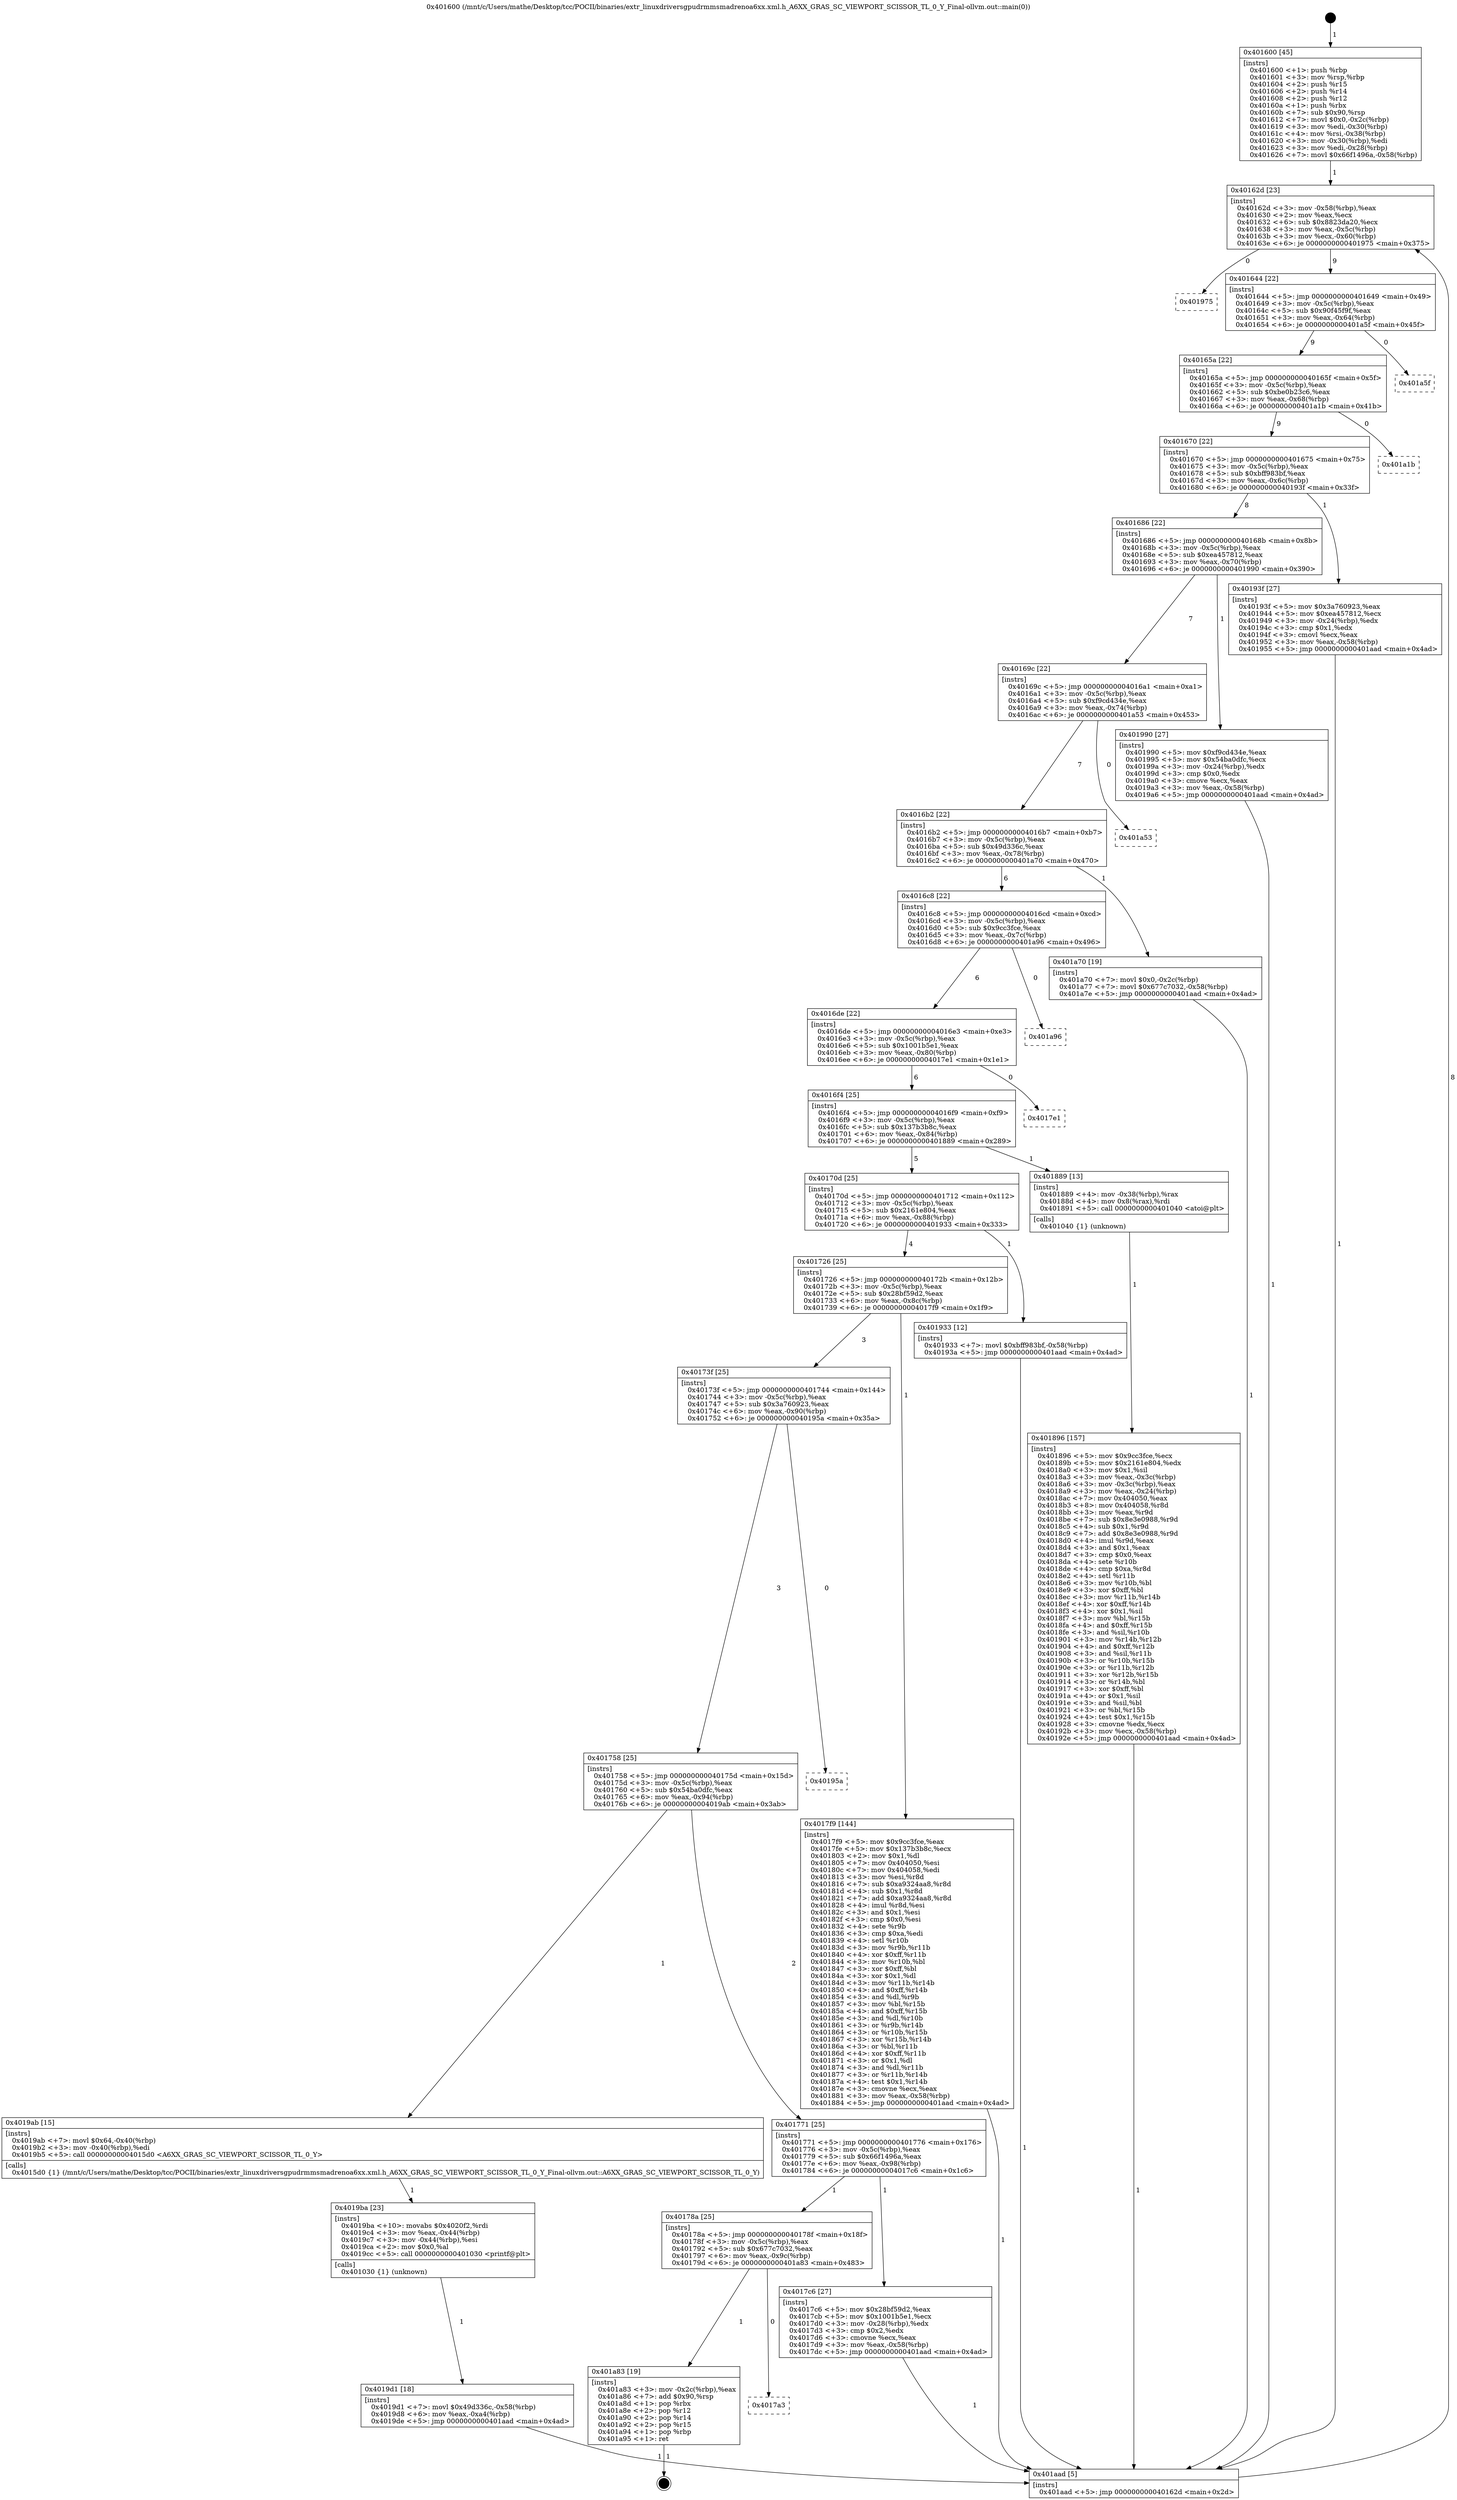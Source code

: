 digraph "0x401600" {
  label = "0x401600 (/mnt/c/Users/mathe/Desktop/tcc/POCII/binaries/extr_linuxdriversgpudrmmsmadrenoa6xx.xml.h_A6XX_GRAS_SC_VIEWPORT_SCISSOR_TL_0_Y_Final-ollvm.out::main(0))"
  labelloc = "t"
  node[shape=record]

  Entry [label="",width=0.3,height=0.3,shape=circle,fillcolor=black,style=filled]
  "0x40162d" [label="{
     0x40162d [23]\l
     | [instrs]\l
     &nbsp;&nbsp;0x40162d \<+3\>: mov -0x58(%rbp),%eax\l
     &nbsp;&nbsp;0x401630 \<+2\>: mov %eax,%ecx\l
     &nbsp;&nbsp;0x401632 \<+6\>: sub $0x8823da20,%ecx\l
     &nbsp;&nbsp;0x401638 \<+3\>: mov %eax,-0x5c(%rbp)\l
     &nbsp;&nbsp;0x40163b \<+3\>: mov %ecx,-0x60(%rbp)\l
     &nbsp;&nbsp;0x40163e \<+6\>: je 0000000000401975 \<main+0x375\>\l
  }"]
  "0x401975" [label="{
     0x401975\l
  }", style=dashed]
  "0x401644" [label="{
     0x401644 [22]\l
     | [instrs]\l
     &nbsp;&nbsp;0x401644 \<+5\>: jmp 0000000000401649 \<main+0x49\>\l
     &nbsp;&nbsp;0x401649 \<+3\>: mov -0x5c(%rbp),%eax\l
     &nbsp;&nbsp;0x40164c \<+5\>: sub $0x90f45f9f,%eax\l
     &nbsp;&nbsp;0x401651 \<+3\>: mov %eax,-0x64(%rbp)\l
     &nbsp;&nbsp;0x401654 \<+6\>: je 0000000000401a5f \<main+0x45f\>\l
  }"]
  Exit [label="",width=0.3,height=0.3,shape=circle,fillcolor=black,style=filled,peripheries=2]
  "0x401a5f" [label="{
     0x401a5f\l
  }", style=dashed]
  "0x40165a" [label="{
     0x40165a [22]\l
     | [instrs]\l
     &nbsp;&nbsp;0x40165a \<+5\>: jmp 000000000040165f \<main+0x5f\>\l
     &nbsp;&nbsp;0x40165f \<+3\>: mov -0x5c(%rbp),%eax\l
     &nbsp;&nbsp;0x401662 \<+5\>: sub $0xbe0b23c6,%eax\l
     &nbsp;&nbsp;0x401667 \<+3\>: mov %eax,-0x68(%rbp)\l
     &nbsp;&nbsp;0x40166a \<+6\>: je 0000000000401a1b \<main+0x41b\>\l
  }"]
  "0x4017a3" [label="{
     0x4017a3\l
  }", style=dashed]
  "0x401a1b" [label="{
     0x401a1b\l
  }", style=dashed]
  "0x401670" [label="{
     0x401670 [22]\l
     | [instrs]\l
     &nbsp;&nbsp;0x401670 \<+5\>: jmp 0000000000401675 \<main+0x75\>\l
     &nbsp;&nbsp;0x401675 \<+3\>: mov -0x5c(%rbp),%eax\l
     &nbsp;&nbsp;0x401678 \<+5\>: sub $0xbff983bf,%eax\l
     &nbsp;&nbsp;0x40167d \<+3\>: mov %eax,-0x6c(%rbp)\l
     &nbsp;&nbsp;0x401680 \<+6\>: je 000000000040193f \<main+0x33f\>\l
  }"]
  "0x401a83" [label="{
     0x401a83 [19]\l
     | [instrs]\l
     &nbsp;&nbsp;0x401a83 \<+3\>: mov -0x2c(%rbp),%eax\l
     &nbsp;&nbsp;0x401a86 \<+7\>: add $0x90,%rsp\l
     &nbsp;&nbsp;0x401a8d \<+1\>: pop %rbx\l
     &nbsp;&nbsp;0x401a8e \<+2\>: pop %r12\l
     &nbsp;&nbsp;0x401a90 \<+2\>: pop %r14\l
     &nbsp;&nbsp;0x401a92 \<+2\>: pop %r15\l
     &nbsp;&nbsp;0x401a94 \<+1\>: pop %rbp\l
     &nbsp;&nbsp;0x401a95 \<+1\>: ret\l
  }"]
  "0x40193f" [label="{
     0x40193f [27]\l
     | [instrs]\l
     &nbsp;&nbsp;0x40193f \<+5\>: mov $0x3a760923,%eax\l
     &nbsp;&nbsp;0x401944 \<+5\>: mov $0xea457812,%ecx\l
     &nbsp;&nbsp;0x401949 \<+3\>: mov -0x24(%rbp),%edx\l
     &nbsp;&nbsp;0x40194c \<+3\>: cmp $0x1,%edx\l
     &nbsp;&nbsp;0x40194f \<+3\>: cmovl %ecx,%eax\l
     &nbsp;&nbsp;0x401952 \<+3\>: mov %eax,-0x58(%rbp)\l
     &nbsp;&nbsp;0x401955 \<+5\>: jmp 0000000000401aad \<main+0x4ad\>\l
  }"]
  "0x401686" [label="{
     0x401686 [22]\l
     | [instrs]\l
     &nbsp;&nbsp;0x401686 \<+5\>: jmp 000000000040168b \<main+0x8b\>\l
     &nbsp;&nbsp;0x40168b \<+3\>: mov -0x5c(%rbp),%eax\l
     &nbsp;&nbsp;0x40168e \<+5\>: sub $0xea457812,%eax\l
     &nbsp;&nbsp;0x401693 \<+3\>: mov %eax,-0x70(%rbp)\l
     &nbsp;&nbsp;0x401696 \<+6\>: je 0000000000401990 \<main+0x390\>\l
  }"]
  "0x4019d1" [label="{
     0x4019d1 [18]\l
     | [instrs]\l
     &nbsp;&nbsp;0x4019d1 \<+7\>: movl $0x49d336c,-0x58(%rbp)\l
     &nbsp;&nbsp;0x4019d8 \<+6\>: mov %eax,-0xa4(%rbp)\l
     &nbsp;&nbsp;0x4019de \<+5\>: jmp 0000000000401aad \<main+0x4ad\>\l
  }"]
  "0x401990" [label="{
     0x401990 [27]\l
     | [instrs]\l
     &nbsp;&nbsp;0x401990 \<+5\>: mov $0xf9cd434e,%eax\l
     &nbsp;&nbsp;0x401995 \<+5\>: mov $0x54ba0dfc,%ecx\l
     &nbsp;&nbsp;0x40199a \<+3\>: mov -0x24(%rbp),%edx\l
     &nbsp;&nbsp;0x40199d \<+3\>: cmp $0x0,%edx\l
     &nbsp;&nbsp;0x4019a0 \<+3\>: cmove %ecx,%eax\l
     &nbsp;&nbsp;0x4019a3 \<+3\>: mov %eax,-0x58(%rbp)\l
     &nbsp;&nbsp;0x4019a6 \<+5\>: jmp 0000000000401aad \<main+0x4ad\>\l
  }"]
  "0x40169c" [label="{
     0x40169c [22]\l
     | [instrs]\l
     &nbsp;&nbsp;0x40169c \<+5\>: jmp 00000000004016a1 \<main+0xa1\>\l
     &nbsp;&nbsp;0x4016a1 \<+3\>: mov -0x5c(%rbp),%eax\l
     &nbsp;&nbsp;0x4016a4 \<+5\>: sub $0xf9cd434e,%eax\l
     &nbsp;&nbsp;0x4016a9 \<+3\>: mov %eax,-0x74(%rbp)\l
     &nbsp;&nbsp;0x4016ac \<+6\>: je 0000000000401a53 \<main+0x453\>\l
  }"]
  "0x4019ba" [label="{
     0x4019ba [23]\l
     | [instrs]\l
     &nbsp;&nbsp;0x4019ba \<+10\>: movabs $0x4020f2,%rdi\l
     &nbsp;&nbsp;0x4019c4 \<+3\>: mov %eax,-0x44(%rbp)\l
     &nbsp;&nbsp;0x4019c7 \<+3\>: mov -0x44(%rbp),%esi\l
     &nbsp;&nbsp;0x4019ca \<+2\>: mov $0x0,%al\l
     &nbsp;&nbsp;0x4019cc \<+5\>: call 0000000000401030 \<printf@plt\>\l
     | [calls]\l
     &nbsp;&nbsp;0x401030 \{1\} (unknown)\l
  }"]
  "0x401a53" [label="{
     0x401a53\l
  }", style=dashed]
  "0x4016b2" [label="{
     0x4016b2 [22]\l
     | [instrs]\l
     &nbsp;&nbsp;0x4016b2 \<+5\>: jmp 00000000004016b7 \<main+0xb7\>\l
     &nbsp;&nbsp;0x4016b7 \<+3\>: mov -0x5c(%rbp),%eax\l
     &nbsp;&nbsp;0x4016ba \<+5\>: sub $0x49d336c,%eax\l
     &nbsp;&nbsp;0x4016bf \<+3\>: mov %eax,-0x78(%rbp)\l
     &nbsp;&nbsp;0x4016c2 \<+6\>: je 0000000000401a70 \<main+0x470\>\l
  }"]
  "0x401896" [label="{
     0x401896 [157]\l
     | [instrs]\l
     &nbsp;&nbsp;0x401896 \<+5\>: mov $0x9cc3fce,%ecx\l
     &nbsp;&nbsp;0x40189b \<+5\>: mov $0x2161e804,%edx\l
     &nbsp;&nbsp;0x4018a0 \<+3\>: mov $0x1,%sil\l
     &nbsp;&nbsp;0x4018a3 \<+3\>: mov %eax,-0x3c(%rbp)\l
     &nbsp;&nbsp;0x4018a6 \<+3\>: mov -0x3c(%rbp),%eax\l
     &nbsp;&nbsp;0x4018a9 \<+3\>: mov %eax,-0x24(%rbp)\l
     &nbsp;&nbsp;0x4018ac \<+7\>: mov 0x404050,%eax\l
     &nbsp;&nbsp;0x4018b3 \<+8\>: mov 0x404058,%r8d\l
     &nbsp;&nbsp;0x4018bb \<+3\>: mov %eax,%r9d\l
     &nbsp;&nbsp;0x4018be \<+7\>: sub $0x8e3e0988,%r9d\l
     &nbsp;&nbsp;0x4018c5 \<+4\>: sub $0x1,%r9d\l
     &nbsp;&nbsp;0x4018c9 \<+7\>: add $0x8e3e0988,%r9d\l
     &nbsp;&nbsp;0x4018d0 \<+4\>: imul %r9d,%eax\l
     &nbsp;&nbsp;0x4018d4 \<+3\>: and $0x1,%eax\l
     &nbsp;&nbsp;0x4018d7 \<+3\>: cmp $0x0,%eax\l
     &nbsp;&nbsp;0x4018da \<+4\>: sete %r10b\l
     &nbsp;&nbsp;0x4018de \<+4\>: cmp $0xa,%r8d\l
     &nbsp;&nbsp;0x4018e2 \<+4\>: setl %r11b\l
     &nbsp;&nbsp;0x4018e6 \<+3\>: mov %r10b,%bl\l
     &nbsp;&nbsp;0x4018e9 \<+3\>: xor $0xff,%bl\l
     &nbsp;&nbsp;0x4018ec \<+3\>: mov %r11b,%r14b\l
     &nbsp;&nbsp;0x4018ef \<+4\>: xor $0xff,%r14b\l
     &nbsp;&nbsp;0x4018f3 \<+4\>: xor $0x1,%sil\l
     &nbsp;&nbsp;0x4018f7 \<+3\>: mov %bl,%r15b\l
     &nbsp;&nbsp;0x4018fa \<+4\>: and $0xff,%r15b\l
     &nbsp;&nbsp;0x4018fe \<+3\>: and %sil,%r10b\l
     &nbsp;&nbsp;0x401901 \<+3\>: mov %r14b,%r12b\l
     &nbsp;&nbsp;0x401904 \<+4\>: and $0xff,%r12b\l
     &nbsp;&nbsp;0x401908 \<+3\>: and %sil,%r11b\l
     &nbsp;&nbsp;0x40190b \<+3\>: or %r10b,%r15b\l
     &nbsp;&nbsp;0x40190e \<+3\>: or %r11b,%r12b\l
     &nbsp;&nbsp;0x401911 \<+3\>: xor %r12b,%r15b\l
     &nbsp;&nbsp;0x401914 \<+3\>: or %r14b,%bl\l
     &nbsp;&nbsp;0x401917 \<+3\>: xor $0xff,%bl\l
     &nbsp;&nbsp;0x40191a \<+4\>: or $0x1,%sil\l
     &nbsp;&nbsp;0x40191e \<+3\>: and %sil,%bl\l
     &nbsp;&nbsp;0x401921 \<+3\>: or %bl,%r15b\l
     &nbsp;&nbsp;0x401924 \<+4\>: test $0x1,%r15b\l
     &nbsp;&nbsp;0x401928 \<+3\>: cmovne %edx,%ecx\l
     &nbsp;&nbsp;0x40192b \<+3\>: mov %ecx,-0x58(%rbp)\l
     &nbsp;&nbsp;0x40192e \<+5\>: jmp 0000000000401aad \<main+0x4ad\>\l
  }"]
  "0x401a70" [label="{
     0x401a70 [19]\l
     | [instrs]\l
     &nbsp;&nbsp;0x401a70 \<+7\>: movl $0x0,-0x2c(%rbp)\l
     &nbsp;&nbsp;0x401a77 \<+7\>: movl $0x677c7032,-0x58(%rbp)\l
     &nbsp;&nbsp;0x401a7e \<+5\>: jmp 0000000000401aad \<main+0x4ad\>\l
  }"]
  "0x4016c8" [label="{
     0x4016c8 [22]\l
     | [instrs]\l
     &nbsp;&nbsp;0x4016c8 \<+5\>: jmp 00000000004016cd \<main+0xcd\>\l
     &nbsp;&nbsp;0x4016cd \<+3\>: mov -0x5c(%rbp),%eax\l
     &nbsp;&nbsp;0x4016d0 \<+5\>: sub $0x9cc3fce,%eax\l
     &nbsp;&nbsp;0x4016d5 \<+3\>: mov %eax,-0x7c(%rbp)\l
     &nbsp;&nbsp;0x4016d8 \<+6\>: je 0000000000401a96 \<main+0x496\>\l
  }"]
  "0x401600" [label="{
     0x401600 [45]\l
     | [instrs]\l
     &nbsp;&nbsp;0x401600 \<+1\>: push %rbp\l
     &nbsp;&nbsp;0x401601 \<+3\>: mov %rsp,%rbp\l
     &nbsp;&nbsp;0x401604 \<+2\>: push %r15\l
     &nbsp;&nbsp;0x401606 \<+2\>: push %r14\l
     &nbsp;&nbsp;0x401608 \<+2\>: push %r12\l
     &nbsp;&nbsp;0x40160a \<+1\>: push %rbx\l
     &nbsp;&nbsp;0x40160b \<+7\>: sub $0x90,%rsp\l
     &nbsp;&nbsp;0x401612 \<+7\>: movl $0x0,-0x2c(%rbp)\l
     &nbsp;&nbsp;0x401619 \<+3\>: mov %edi,-0x30(%rbp)\l
     &nbsp;&nbsp;0x40161c \<+4\>: mov %rsi,-0x38(%rbp)\l
     &nbsp;&nbsp;0x401620 \<+3\>: mov -0x30(%rbp),%edi\l
     &nbsp;&nbsp;0x401623 \<+3\>: mov %edi,-0x28(%rbp)\l
     &nbsp;&nbsp;0x401626 \<+7\>: movl $0x66f1496a,-0x58(%rbp)\l
  }"]
  "0x401a96" [label="{
     0x401a96\l
  }", style=dashed]
  "0x4016de" [label="{
     0x4016de [22]\l
     | [instrs]\l
     &nbsp;&nbsp;0x4016de \<+5\>: jmp 00000000004016e3 \<main+0xe3\>\l
     &nbsp;&nbsp;0x4016e3 \<+3\>: mov -0x5c(%rbp),%eax\l
     &nbsp;&nbsp;0x4016e6 \<+5\>: sub $0x1001b5e1,%eax\l
     &nbsp;&nbsp;0x4016eb \<+3\>: mov %eax,-0x80(%rbp)\l
     &nbsp;&nbsp;0x4016ee \<+6\>: je 00000000004017e1 \<main+0x1e1\>\l
  }"]
  "0x401aad" [label="{
     0x401aad [5]\l
     | [instrs]\l
     &nbsp;&nbsp;0x401aad \<+5\>: jmp 000000000040162d \<main+0x2d\>\l
  }"]
  "0x4017e1" [label="{
     0x4017e1\l
  }", style=dashed]
  "0x4016f4" [label="{
     0x4016f4 [25]\l
     | [instrs]\l
     &nbsp;&nbsp;0x4016f4 \<+5\>: jmp 00000000004016f9 \<main+0xf9\>\l
     &nbsp;&nbsp;0x4016f9 \<+3\>: mov -0x5c(%rbp),%eax\l
     &nbsp;&nbsp;0x4016fc \<+5\>: sub $0x137b3b8c,%eax\l
     &nbsp;&nbsp;0x401701 \<+6\>: mov %eax,-0x84(%rbp)\l
     &nbsp;&nbsp;0x401707 \<+6\>: je 0000000000401889 \<main+0x289\>\l
  }"]
  "0x40178a" [label="{
     0x40178a [25]\l
     | [instrs]\l
     &nbsp;&nbsp;0x40178a \<+5\>: jmp 000000000040178f \<main+0x18f\>\l
     &nbsp;&nbsp;0x40178f \<+3\>: mov -0x5c(%rbp),%eax\l
     &nbsp;&nbsp;0x401792 \<+5\>: sub $0x677c7032,%eax\l
     &nbsp;&nbsp;0x401797 \<+6\>: mov %eax,-0x9c(%rbp)\l
     &nbsp;&nbsp;0x40179d \<+6\>: je 0000000000401a83 \<main+0x483\>\l
  }"]
  "0x401889" [label="{
     0x401889 [13]\l
     | [instrs]\l
     &nbsp;&nbsp;0x401889 \<+4\>: mov -0x38(%rbp),%rax\l
     &nbsp;&nbsp;0x40188d \<+4\>: mov 0x8(%rax),%rdi\l
     &nbsp;&nbsp;0x401891 \<+5\>: call 0000000000401040 \<atoi@plt\>\l
     | [calls]\l
     &nbsp;&nbsp;0x401040 \{1\} (unknown)\l
  }"]
  "0x40170d" [label="{
     0x40170d [25]\l
     | [instrs]\l
     &nbsp;&nbsp;0x40170d \<+5\>: jmp 0000000000401712 \<main+0x112\>\l
     &nbsp;&nbsp;0x401712 \<+3\>: mov -0x5c(%rbp),%eax\l
     &nbsp;&nbsp;0x401715 \<+5\>: sub $0x2161e804,%eax\l
     &nbsp;&nbsp;0x40171a \<+6\>: mov %eax,-0x88(%rbp)\l
     &nbsp;&nbsp;0x401720 \<+6\>: je 0000000000401933 \<main+0x333\>\l
  }"]
  "0x4017c6" [label="{
     0x4017c6 [27]\l
     | [instrs]\l
     &nbsp;&nbsp;0x4017c6 \<+5\>: mov $0x28bf59d2,%eax\l
     &nbsp;&nbsp;0x4017cb \<+5\>: mov $0x1001b5e1,%ecx\l
     &nbsp;&nbsp;0x4017d0 \<+3\>: mov -0x28(%rbp),%edx\l
     &nbsp;&nbsp;0x4017d3 \<+3\>: cmp $0x2,%edx\l
     &nbsp;&nbsp;0x4017d6 \<+3\>: cmovne %ecx,%eax\l
     &nbsp;&nbsp;0x4017d9 \<+3\>: mov %eax,-0x58(%rbp)\l
     &nbsp;&nbsp;0x4017dc \<+5\>: jmp 0000000000401aad \<main+0x4ad\>\l
  }"]
  "0x401933" [label="{
     0x401933 [12]\l
     | [instrs]\l
     &nbsp;&nbsp;0x401933 \<+7\>: movl $0xbff983bf,-0x58(%rbp)\l
     &nbsp;&nbsp;0x40193a \<+5\>: jmp 0000000000401aad \<main+0x4ad\>\l
  }"]
  "0x401726" [label="{
     0x401726 [25]\l
     | [instrs]\l
     &nbsp;&nbsp;0x401726 \<+5\>: jmp 000000000040172b \<main+0x12b\>\l
     &nbsp;&nbsp;0x40172b \<+3\>: mov -0x5c(%rbp),%eax\l
     &nbsp;&nbsp;0x40172e \<+5\>: sub $0x28bf59d2,%eax\l
     &nbsp;&nbsp;0x401733 \<+6\>: mov %eax,-0x8c(%rbp)\l
     &nbsp;&nbsp;0x401739 \<+6\>: je 00000000004017f9 \<main+0x1f9\>\l
  }"]
  "0x401771" [label="{
     0x401771 [25]\l
     | [instrs]\l
     &nbsp;&nbsp;0x401771 \<+5\>: jmp 0000000000401776 \<main+0x176\>\l
     &nbsp;&nbsp;0x401776 \<+3\>: mov -0x5c(%rbp),%eax\l
     &nbsp;&nbsp;0x401779 \<+5\>: sub $0x66f1496a,%eax\l
     &nbsp;&nbsp;0x40177e \<+6\>: mov %eax,-0x98(%rbp)\l
     &nbsp;&nbsp;0x401784 \<+6\>: je 00000000004017c6 \<main+0x1c6\>\l
  }"]
  "0x4017f9" [label="{
     0x4017f9 [144]\l
     | [instrs]\l
     &nbsp;&nbsp;0x4017f9 \<+5\>: mov $0x9cc3fce,%eax\l
     &nbsp;&nbsp;0x4017fe \<+5\>: mov $0x137b3b8c,%ecx\l
     &nbsp;&nbsp;0x401803 \<+2\>: mov $0x1,%dl\l
     &nbsp;&nbsp;0x401805 \<+7\>: mov 0x404050,%esi\l
     &nbsp;&nbsp;0x40180c \<+7\>: mov 0x404058,%edi\l
     &nbsp;&nbsp;0x401813 \<+3\>: mov %esi,%r8d\l
     &nbsp;&nbsp;0x401816 \<+7\>: sub $0xa9324aa8,%r8d\l
     &nbsp;&nbsp;0x40181d \<+4\>: sub $0x1,%r8d\l
     &nbsp;&nbsp;0x401821 \<+7\>: add $0xa9324aa8,%r8d\l
     &nbsp;&nbsp;0x401828 \<+4\>: imul %r8d,%esi\l
     &nbsp;&nbsp;0x40182c \<+3\>: and $0x1,%esi\l
     &nbsp;&nbsp;0x40182f \<+3\>: cmp $0x0,%esi\l
     &nbsp;&nbsp;0x401832 \<+4\>: sete %r9b\l
     &nbsp;&nbsp;0x401836 \<+3\>: cmp $0xa,%edi\l
     &nbsp;&nbsp;0x401839 \<+4\>: setl %r10b\l
     &nbsp;&nbsp;0x40183d \<+3\>: mov %r9b,%r11b\l
     &nbsp;&nbsp;0x401840 \<+4\>: xor $0xff,%r11b\l
     &nbsp;&nbsp;0x401844 \<+3\>: mov %r10b,%bl\l
     &nbsp;&nbsp;0x401847 \<+3\>: xor $0xff,%bl\l
     &nbsp;&nbsp;0x40184a \<+3\>: xor $0x1,%dl\l
     &nbsp;&nbsp;0x40184d \<+3\>: mov %r11b,%r14b\l
     &nbsp;&nbsp;0x401850 \<+4\>: and $0xff,%r14b\l
     &nbsp;&nbsp;0x401854 \<+3\>: and %dl,%r9b\l
     &nbsp;&nbsp;0x401857 \<+3\>: mov %bl,%r15b\l
     &nbsp;&nbsp;0x40185a \<+4\>: and $0xff,%r15b\l
     &nbsp;&nbsp;0x40185e \<+3\>: and %dl,%r10b\l
     &nbsp;&nbsp;0x401861 \<+3\>: or %r9b,%r14b\l
     &nbsp;&nbsp;0x401864 \<+3\>: or %r10b,%r15b\l
     &nbsp;&nbsp;0x401867 \<+3\>: xor %r15b,%r14b\l
     &nbsp;&nbsp;0x40186a \<+3\>: or %bl,%r11b\l
     &nbsp;&nbsp;0x40186d \<+4\>: xor $0xff,%r11b\l
     &nbsp;&nbsp;0x401871 \<+3\>: or $0x1,%dl\l
     &nbsp;&nbsp;0x401874 \<+3\>: and %dl,%r11b\l
     &nbsp;&nbsp;0x401877 \<+3\>: or %r11b,%r14b\l
     &nbsp;&nbsp;0x40187a \<+4\>: test $0x1,%r14b\l
     &nbsp;&nbsp;0x40187e \<+3\>: cmovne %ecx,%eax\l
     &nbsp;&nbsp;0x401881 \<+3\>: mov %eax,-0x58(%rbp)\l
     &nbsp;&nbsp;0x401884 \<+5\>: jmp 0000000000401aad \<main+0x4ad\>\l
  }"]
  "0x40173f" [label="{
     0x40173f [25]\l
     | [instrs]\l
     &nbsp;&nbsp;0x40173f \<+5\>: jmp 0000000000401744 \<main+0x144\>\l
     &nbsp;&nbsp;0x401744 \<+3\>: mov -0x5c(%rbp),%eax\l
     &nbsp;&nbsp;0x401747 \<+5\>: sub $0x3a760923,%eax\l
     &nbsp;&nbsp;0x40174c \<+6\>: mov %eax,-0x90(%rbp)\l
     &nbsp;&nbsp;0x401752 \<+6\>: je 000000000040195a \<main+0x35a\>\l
  }"]
  "0x4019ab" [label="{
     0x4019ab [15]\l
     | [instrs]\l
     &nbsp;&nbsp;0x4019ab \<+7\>: movl $0x64,-0x40(%rbp)\l
     &nbsp;&nbsp;0x4019b2 \<+3\>: mov -0x40(%rbp),%edi\l
     &nbsp;&nbsp;0x4019b5 \<+5\>: call 00000000004015d0 \<A6XX_GRAS_SC_VIEWPORT_SCISSOR_TL_0_Y\>\l
     | [calls]\l
     &nbsp;&nbsp;0x4015d0 \{1\} (/mnt/c/Users/mathe/Desktop/tcc/POCII/binaries/extr_linuxdriversgpudrmmsmadrenoa6xx.xml.h_A6XX_GRAS_SC_VIEWPORT_SCISSOR_TL_0_Y_Final-ollvm.out::A6XX_GRAS_SC_VIEWPORT_SCISSOR_TL_0_Y)\l
  }"]
  "0x40195a" [label="{
     0x40195a\l
  }", style=dashed]
  "0x401758" [label="{
     0x401758 [25]\l
     | [instrs]\l
     &nbsp;&nbsp;0x401758 \<+5\>: jmp 000000000040175d \<main+0x15d\>\l
     &nbsp;&nbsp;0x40175d \<+3\>: mov -0x5c(%rbp),%eax\l
     &nbsp;&nbsp;0x401760 \<+5\>: sub $0x54ba0dfc,%eax\l
     &nbsp;&nbsp;0x401765 \<+6\>: mov %eax,-0x94(%rbp)\l
     &nbsp;&nbsp;0x40176b \<+6\>: je 00000000004019ab \<main+0x3ab\>\l
  }"]
  Entry -> "0x401600" [label=" 1"]
  "0x40162d" -> "0x401975" [label=" 0"]
  "0x40162d" -> "0x401644" [label=" 9"]
  "0x401a83" -> Exit [label=" 1"]
  "0x401644" -> "0x401a5f" [label=" 0"]
  "0x401644" -> "0x40165a" [label=" 9"]
  "0x40178a" -> "0x4017a3" [label=" 0"]
  "0x40165a" -> "0x401a1b" [label=" 0"]
  "0x40165a" -> "0x401670" [label=" 9"]
  "0x40178a" -> "0x401a83" [label=" 1"]
  "0x401670" -> "0x40193f" [label=" 1"]
  "0x401670" -> "0x401686" [label=" 8"]
  "0x401a70" -> "0x401aad" [label=" 1"]
  "0x401686" -> "0x401990" [label=" 1"]
  "0x401686" -> "0x40169c" [label=" 7"]
  "0x4019d1" -> "0x401aad" [label=" 1"]
  "0x40169c" -> "0x401a53" [label=" 0"]
  "0x40169c" -> "0x4016b2" [label=" 7"]
  "0x4019ba" -> "0x4019d1" [label=" 1"]
  "0x4016b2" -> "0x401a70" [label=" 1"]
  "0x4016b2" -> "0x4016c8" [label=" 6"]
  "0x4019ab" -> "0x4019ba" [label=" 1"]
  "0x4016c8" -> "0x401a96" [label=" 0"]
  "0x4016c8" -> "0x4016de" [label=" 6"]
  "0x401990" -> "0x401aad" [label=" 1"]
  "0x4016de" -> "0x4017e1" [label=" 0"]
  "0x4016de" -> "0x4016f4" [label=" 6"]
  "0x40193f" -> "0x401aad" [label=" 1"]
  "0x4016f4" -> "0x401889" [label=" 1"]
  "0x4016f4" -> "0x40170d" [label=" 5"]
  "0x401933" -> "0x401aad" [label=" 1"]
  "0x40170d" -> "0x401933" [label=" 1"]
  "0x40170d" -> "0x401726" [label=" 4"]
  "0x401896" -> "0x401aad" [label=" 1"]
  "0x401726" -> "0x4017f9" [label=" 1"]
  "0x401726" -> "0x40173f" [label=" 3"]
  "0x4017f9" -> "0x401aad" [label=" 1"]
  "0x40173f" -> "0x40195a" [label=" 0"]
  "0x40173f" -> "0x401758" [label=" 3"]
  "0x401aad" -> "0x40162d" [label=" 8"]
  "0x401758" -> "0x4019ab" [label=" 1"]
  "0x401758" -> "0x401771" [label=" 2"]
  "0x401889" -> "0x401896" [label=" 1"]
  "0x401771" -> "0x4017c6" [label=" 1"]
  "0x401771" -> "0x40178a" [label=" 1"]
  "0x4017c6" -> "0x401aad" [label=" 1"]
  "0x401600" -> "0x40162d" [label=" 1"]
}
